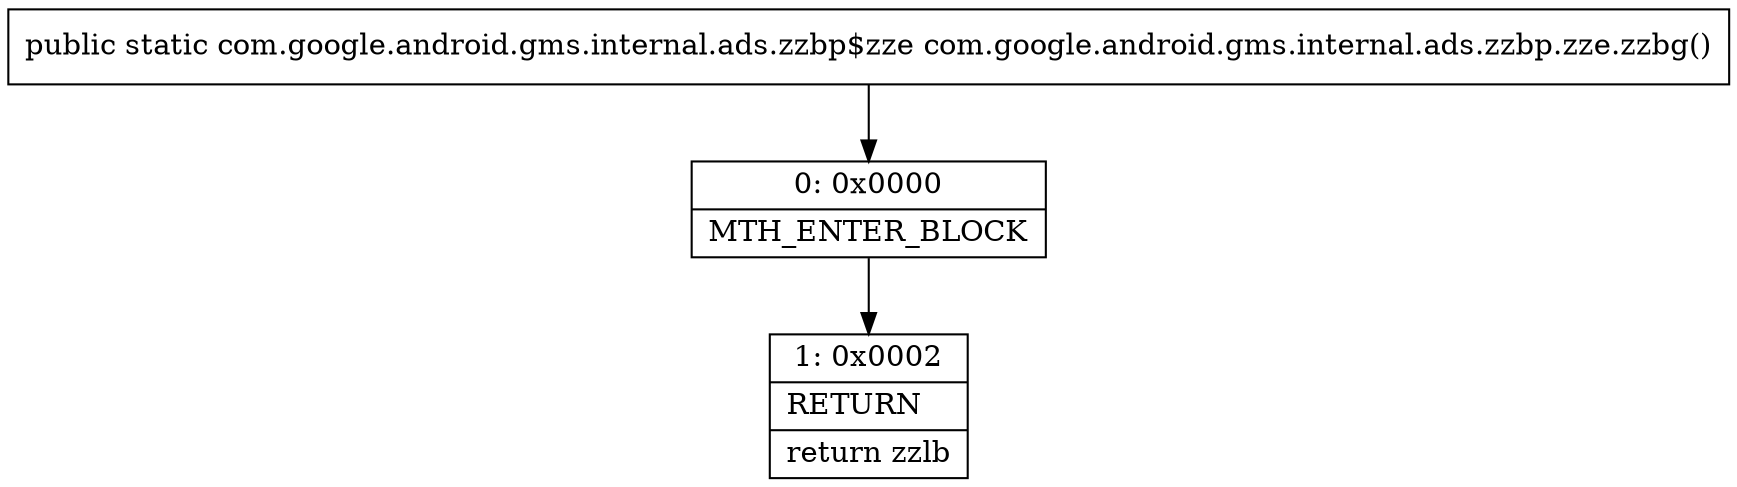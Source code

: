digraph "CFG forcom.google.android.gms.internal.ads.zzbp.zze.zzbg()Lcom\/google\/android\/gms\/internal\/ads\/zzbp$zze;" {
Node_0 [shape=record,label="{0\:\ 0x0000|MTH_ENTER_BLOCK\l}"];
Node_1 [shape=record,label="{1\:\ 0x0002|RETURN\l|return zzlb\l}"];
MethodNode[shape=record,label="{public static com.google.android.gms.internal.ads.zzbp$zze com.google.android.gms.internal.ads.zzbp.zze.zzbg() }"];
MethodNode -> Node_0;
Node_0 -> Node_1;
}


